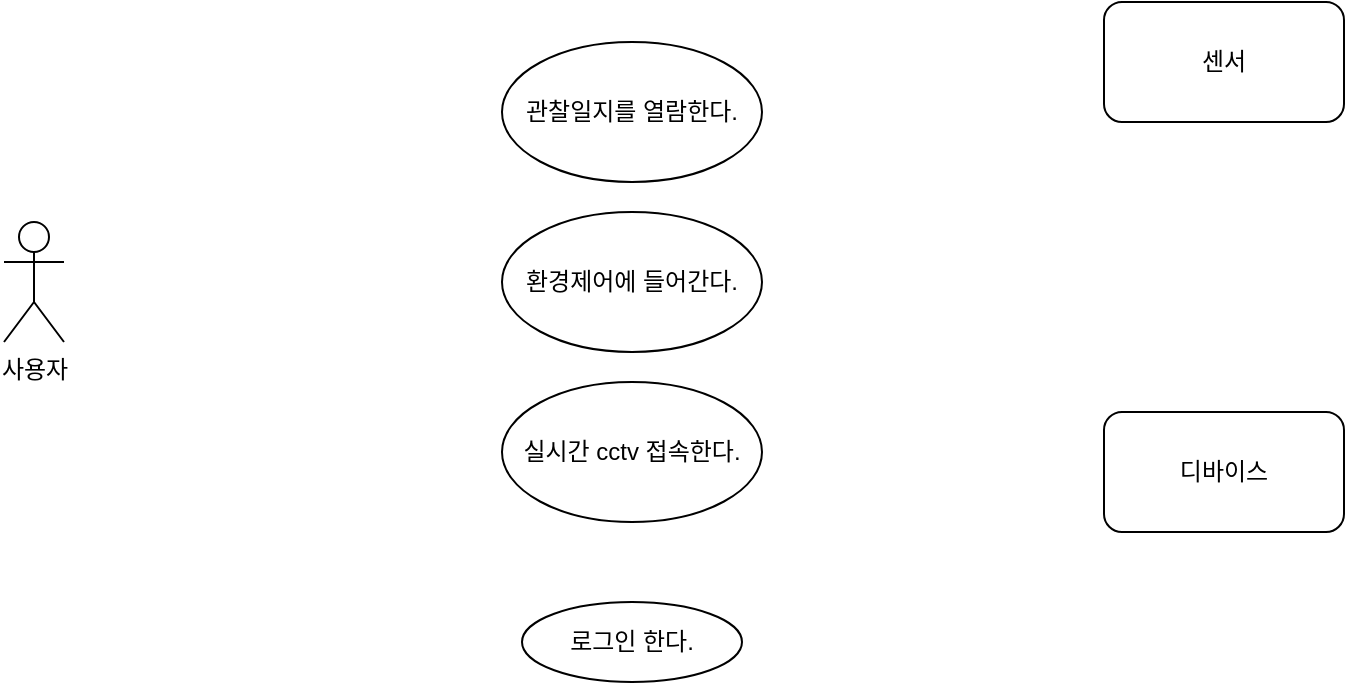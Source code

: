 <mxfile version="18.1.1" type="github">
  <diagram id="NCL2p-JWgOGxsxKp1H8N" name="페이지-1">
    <mxGraphModel dx="1038" dy="539" grid="1" gridSize="10" guides="1" tooltips="1" connect="1" arrows="1" fold="1" page="1" pageScale="1" pageWidth="827" pageHeight="1169" math="0" shadow="0">
      <root>
        <mxCell id="0" />
        <mxCell id="1" parent="0" />
        <mxCell id="VMQcNs2NsHs9lcobG29F-1" value="사용자" style="shape=umlActor;verticalLabelPosition=bottom;verticalAlign=top;html=1;outlineConnect=0;" parent="1" vertex="1">
          <mxGeometry x="100" y="200" width="30" height="60" as="geometry" />
        </mxCell>
        <mxCell id="VMQcNs2NsHs9lcobG29F-6" value="센서" style="rounded=1;whiteSpace=wrap;html=1;" parent="1" vertex="1">
          <mxGeometry x="650" y="90" width="120" height="60" as="geometry" />
        </mxCell>
        <mxCell id="VMQcNs2NsHs9lcobG29F-7" value="디바이스" style="rounded=1;whiteSpace=wrap;html=1;" parent="1" vertex="1">
          <mxGeometry x="650" y="295" width="120" height="60" as="geometry" />
        </mxCell>
        <mxCell id="VMQcNs2NsHs9lcobG29F-11" value="관찰일지를 열람한다." style="ellipse;whiteSpace=wrap;html=1;" parent="1" vertex="1">
          <mxGeometry x="349" y="110" width="130" height="70" as="geometry" />
        </mxCell>
        <mxCell id="VMQcNs2NsHs9lcobG29F-12" value="로그인 한다." style="ellipse;whiteSpace=wrap;html=1;" parent="1" vertex="1">
          <mxGeometry x="359" y="390" width="110" height="40" as="geometry" />
        </mxCell>
        <mxCell id="VMQcNs2NsHs9lcobG29F-13" value="환경제어에 들어간다." style="ellipse;whiteSpace=wrap;html=1;" parent="1" vertex="1">
          <mxGeometry x="349" y="195" width="130" height="70" as="geometry" />
        </mxCell>
        <mxCell id="VMQcNs2NsHs9lcobG29F-14" value="실시간 cctv 접속한다." style="ellipse;whiteSpace=wrap;html=1;" parent="1" vertex="1">
          <mxGeometry x="349" y="280" width="130" height="70" as="geometry" />
        </mxCell>
      </root>
    </mxGraphModel>
  </diagram>
</mxfile>
